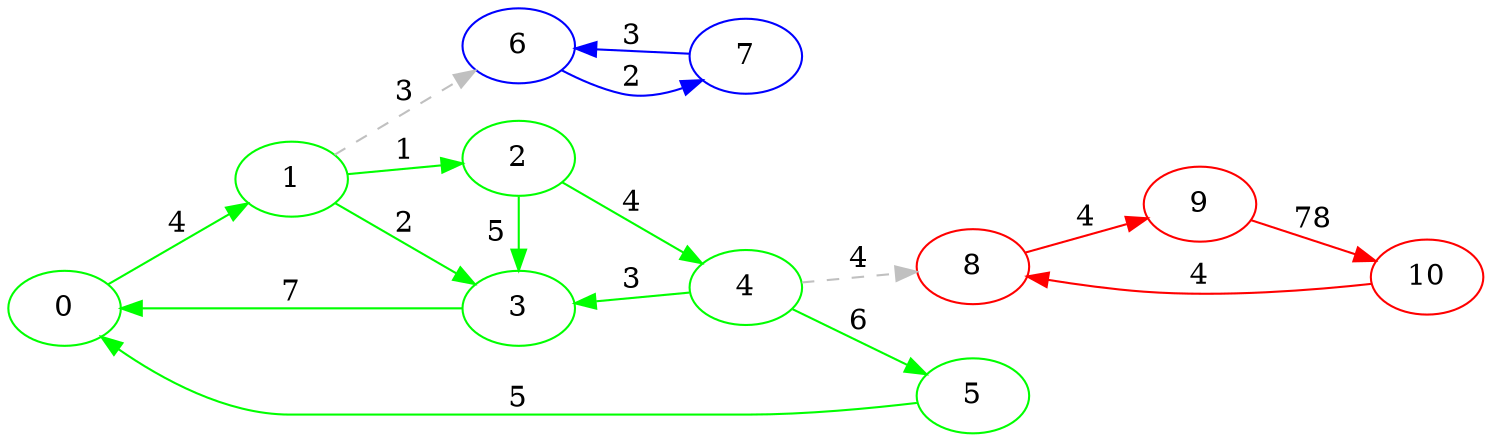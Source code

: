 digraph G {
ranksep = "equally";
rankdir = LR;
{rank = same; 0; };
{rank = same; 1; };
{rank = same; 2; 3; 6; };
{rank = same; 4; 7; };
{rank = same; 5; 8; };
{rank = same; 9; };
{rank = same; 10; };
{rank = same; };
10 [color = "red"];
9 [color = "red"];
8 [color = "red"];
7 [color = "blue"];
6 [color = "blue"];
5 [color = "green"];
4 [color = "green"];
3 [color = "green"];
2 [color = "green"];
1 [color = "green"];
0 [color = "green"];
0->1[label="4" color = "green"];
1->2[label="1" color = "green"];
1->3[label="2" color = "green"];
1->6[label="3" color = "grey" style = "dashed"];
2->3[label="5" color = "green"];
2->4[label="4" color = "green"];
3->0[label="7" color = "green"];
6->7[label="2" color = "blue"];
4->3[label="3" color = "green"];
4->5[label="6" color = "green"];
4->8[label="4" color = "grey" style = "dashed"];
7->6[label="3" color = "blue"];
5->0[label="5" color = "green"];
8->9[label="4" color = "red"];
9->10[label="78" color = "red"];
10->8[label="4" color = "red"];
}
